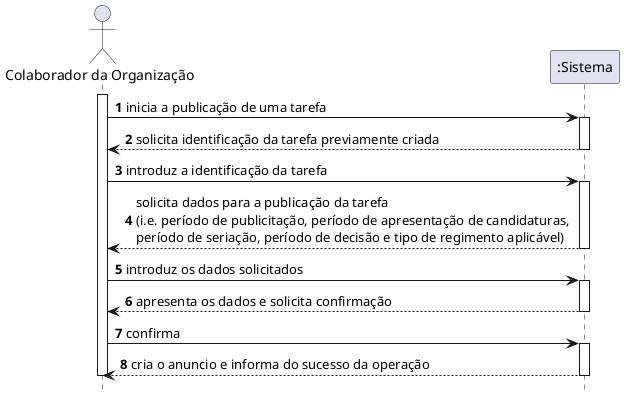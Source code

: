 @startuml
hide footbox
autonumber
actor "Colaborador da Organização" as COL

participant ":Sistema" as SIST

activate COL

    COL -> SIST : inicia a publicação de uma tarefa

    activate SIST
        SIST --> COL : solicita identificação da tarefa previamente criada
    deactivate SIST

    COL -> SIST : introduz a identificação da tarefa
    
    activate SIST
        SIST --> COL : solicita dados para a publicação da tarefa \n(i.e. período de publicitação, período de apresentação de candidaturas, \nperíodo de seriação, período de decisão e tipo de regimento aplicável)
    deactivate SIST

    COL -> SIST : introduz os dados solicitados
    
    activate SIST
        SIST --> COL : apresenta os dados e solicita confirmação
    deactivate SIST

    COL -> SIST : confirma

    activate SIST
        SIST --> COL : cria o anuncio e informa do sucesso da operação
    deactivate SIST

deactivate COL

@enduml
